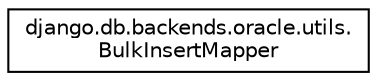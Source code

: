 digraph "Graphical Class Hierarchy"
{
 // LATEX_PDF_SIZE
  edge [fontname="Helvetica",fontsize="10",labelfontname="Helvetica",labelfontsize="10"];
  node [fontname="Helvetica",fontsize="10",shape=record];
  rankdir="LR";
  Node0 [label="django.db.backends.oracle.utils.\lBulkInsertMapper",height=0.2,width=0.4,color="black", fillcolor="white", style="filled",URL="$d3/d89/classdjango_1_1db_1_1backends_1_1oracle_1_1utils_1_1_bulk_insert_mapper.html",tooltip=" "];
}
